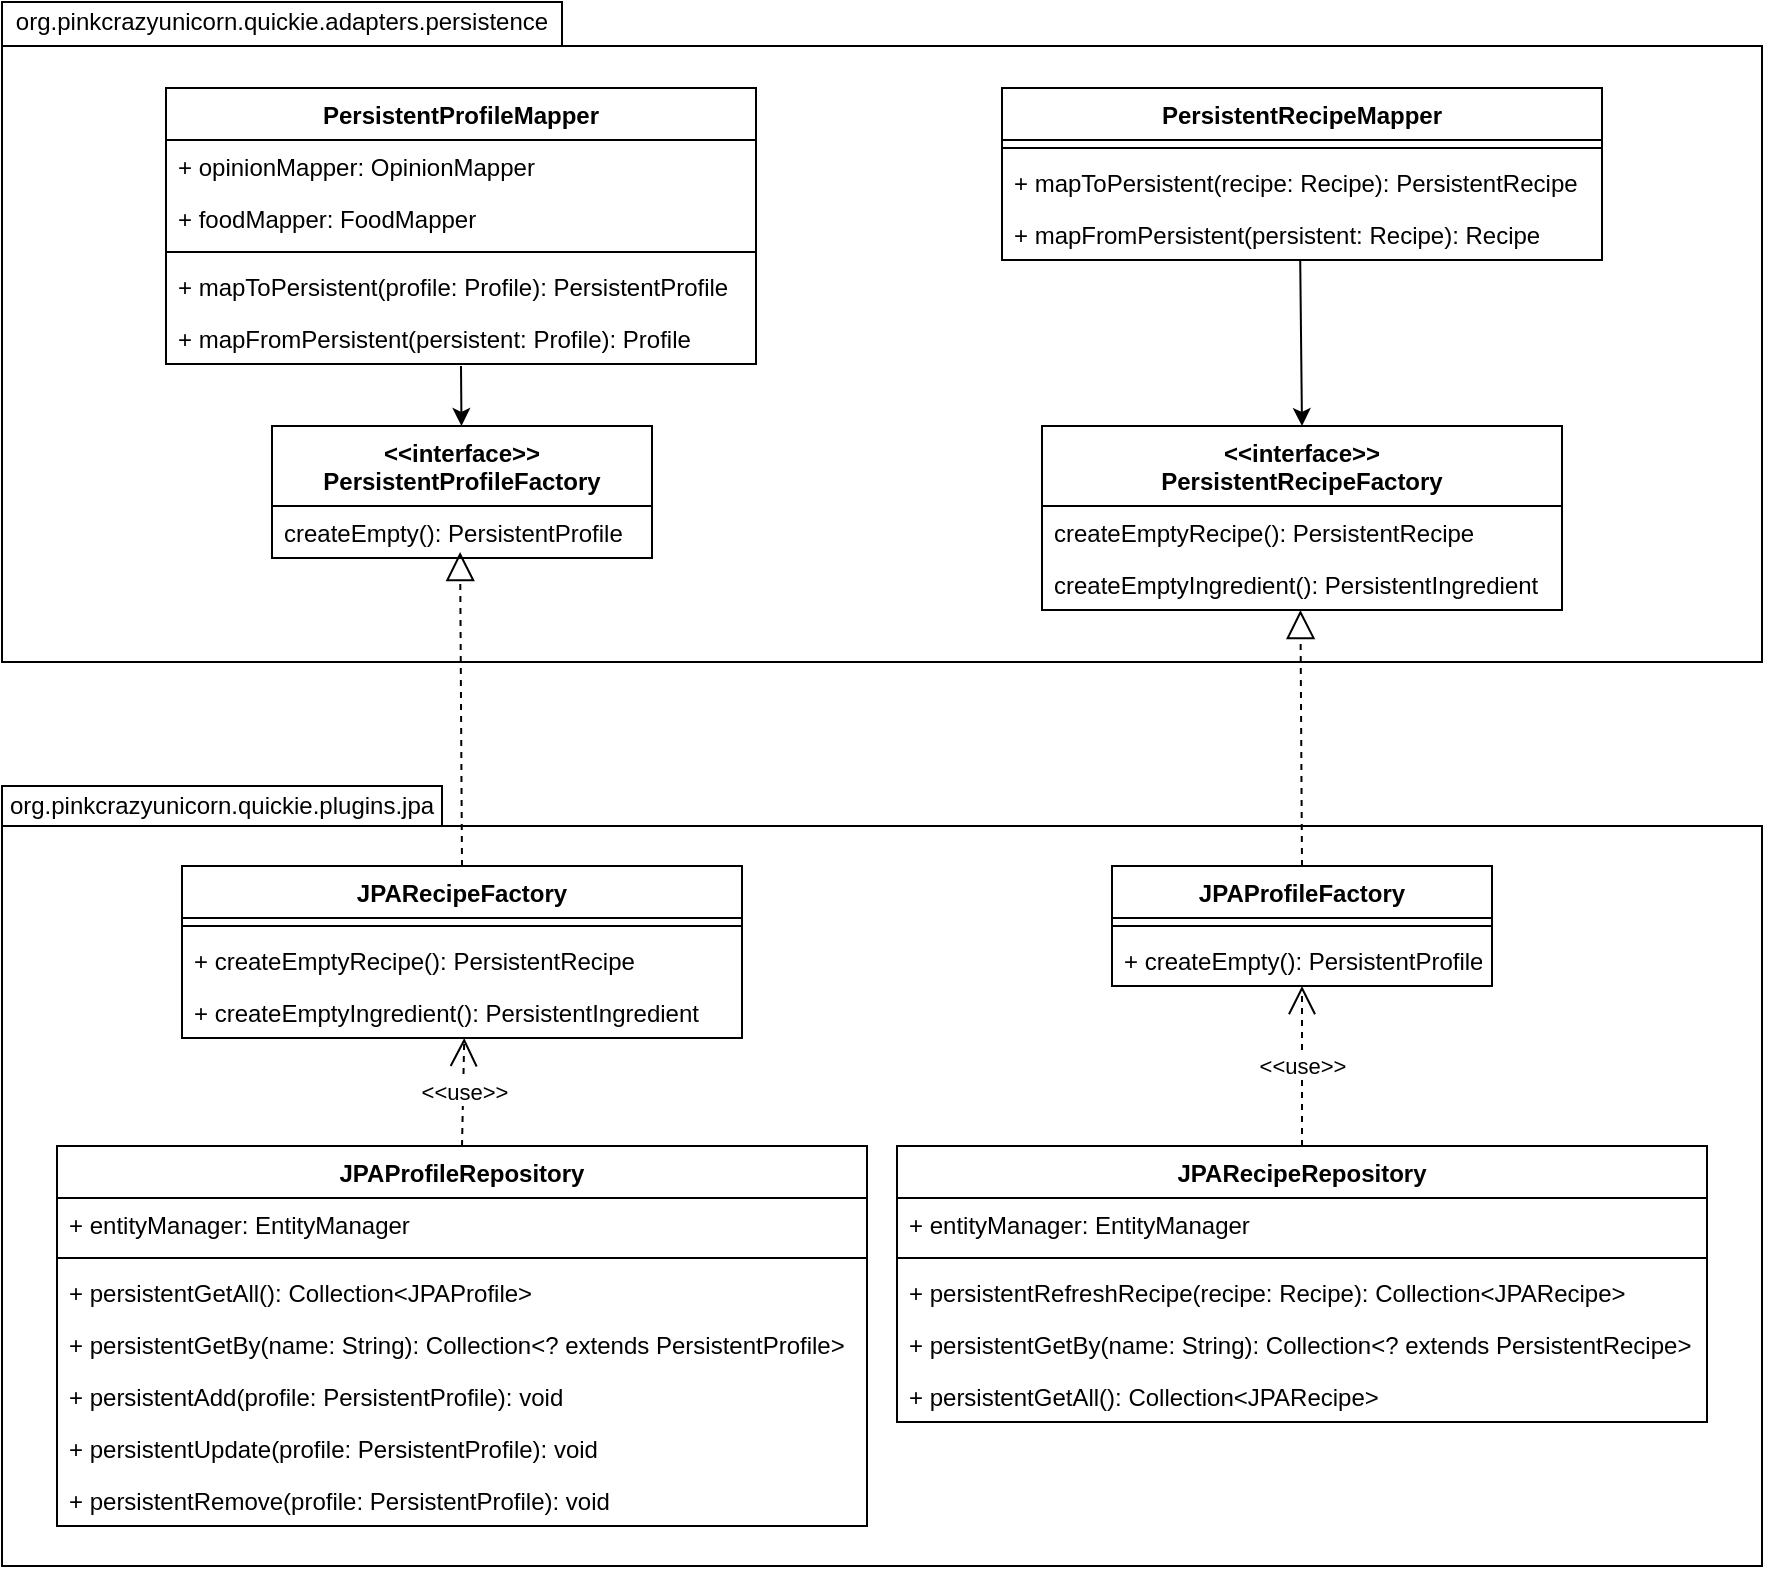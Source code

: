 <mxfile version="16.5.1" type="device"><diagram id="C5RBs43oDa-KdzZeNtuy" name="Page-1"><mxGraphModel dx="1422" dy="865" grid="1" gridSize="10" guides="1" tooltips="1" connect="1" arrows="1" fold="1" page="1" pageScale="1" pageWidth="827" pageHeight="1169" math="0" shadow="0"><root><mxCell id="WIyWlLk6GJQsqaUBKTNV-0"/><mxCell id="WIyWlLk6GJQsqaUBKTNV-1" parent="WIyWlLk6GJQsqaUBKTNV-0"/><mxCell id="s3GhdtjYtjUfGi9hs0Ft-30" value="" style="shape=folder;fontStyle=1;spacingTop=10;tabWidth=280;tabHeight=22;tabPosition=left;html=1;" parent="WIyWlLk6GJQsqaUBKTNV-1" vertex="1"><mxGeometry width="880" height="330" as="geometry"/></mxCell><mxCell id="s3GhdtjYtjUfGi9hs0Ft-28" value="" style="shape=folder;fontStyle=1;spacingTop=10;tabWidth=220;tabHeight=20;tabPosition=left;html=1;" parent="WIyWlLk6GJQsqaUBKTNV-1" vertex="1"><mxGeometry y="392" width="880" height="390" as="geometry"/></mxCell><mxCell id="s3GhdtjYtjUfGi9hs0Ft-12" value="&lt;&lt;interface&gt;&gt;&#10;PersistentProfileFactory" style="swimlane;fontStyle=1;childLayout=stackLayout;horizontal=1;startSize=40;fillColor=none;horizontalStack=0;resizeParent=1;resizeParentMax=0;resizeLast=0;collapsible=1;marginBottom=0;" parent="WIyWlLk6GJQsqaUBKTNV-1" vertex="1"><mxGeometry x="135" y="212" width="190" height="66" as="geometry"/></mxCell><mxCell id="s3GhdtjYtjUfGi9hs0Ft-13" value="createEmpty(): PersistentProfile" style="text;strokeColor=none;fillColor=none;align=left;verticalAlign=top;spacingLeft=4;spacingRight=4;overflow=hidden;rotatable=0;points=[[0,0.5],[1,0.5]];portConstraint=eastwest;" parent="s3GhdtjYtjUfGi9hs0Ft-12" vertex="1"><mxGeometry y="40" width="190" height="26" as="geometry"/></mxCell><mxCell id="s3GhdtjYtjUfGi9hs0Ft-16" value="&lt;&lt;interface&gt;&gt;&#10;PersistentRecipeFactory" style="swimlane;fontStyle=1;childLayout=stackLayout;horizontal=1;startSize=40;fillColor=none;horizontalStack=0;resizeParent=1;resizeParentMax=0;resizeLast=0;collapsible=1;marginBottom=0;" parent="WIyWlLk6GJQsqaUBKTNV-1" vertex="1"><mxGeometry x="520" y="212" width="260" height="92" as="geometry"/></mxCell><mxCell id="s3GhdtjYtjUfGi9hs0Ft-17" value="createEmptyRecipe(): PersistentRecipe" style="text;strokeColor=none;fillColor=none;align=left;verticalAlign=top;spacingLeft=4;spacingRight=4;overflow=hidden;rotatable=0;points=[[0,0.5],[1,0.5]];portConstraint=eastwest;" parent="s3GhdtjYtjUfGi9hs0Ft-16" vertex="1"><mxGeometry y="40" width="260" height="26" as="geometry"/></mxCell><mxCell id="s3GhdtjYtjUfGi9hs0Ft-18" value="createEmptyIngredient(): PersistentIngredient" style="text;strokeColor=none;fillColor=none;align=left;verticalAlign=top;spacingLeft=4;spacingRight=4;overflow=hidden;rotatable=0;points=[[0,0.5],[1,0.5]];portConstraint=eastwest;" parent="s3GhdtjYtjUfGi9hs0Ft-16" vertex="1"><mxGeometry y="66" width="260" height="26" as="geometry"/></mxCell><mxCell id="s3GhdtjYtjUfGi9hs0Ft-19" value="JPAProfileFactory" style="swimlane;fontStyle=1;align=center;verticalAlign=top;childLayout=stackLayout;horizontal=1;startSize=26;horizontalStack=0;resizeParent=1;resizeParentMax=0;resizeLast=0;collapsible=1;marginBottom=0;" parent="WIyWlLk6GJQsqaUBKTNV-1" vertex="1"><mxGeometry x="555" y="432" width="190" height="60" as="geometry"/></mxCell><mxCell id="s3GhdtjYtjUfGi9hs0Ft-21" value="" style="line;strokeWidth=1;fillColor=none;align=left;verticalAlign=middle;spacingTop=-1;spacingLeft=3;spacingRight=3;rotatable=0;labelPosition=right;points=[];portConstraint=eastwest;" parent="s3GhdtjYtjUfGi9hs0Ft-19" vertex="1"><mxGeometry y="26" width="190" height="8" as="geometry"/></mxCell><mxCell id="s3GhdtjYtjUfGi9hs0Ft-22" value="+ createEmpty(): PersistentProfile" style="text;strokeColor=none;fillColor=none;align=left;verticalAlign=top;spacingLeft=4;spacingRight=4;overflow=hidden;rotatable=0;points=[[0,0.5],[1,0.5]];portConstraint=eastwest;" parent="s3GhdtjYtjUfGi9hs0Ft-19" vertex="1"><mxGeometry y="34" width="190" height="26" as="geometry"/></mxCell><mxCell id="s3GhdtjYtjUfGi9hs0Ft-23" value="JPARecipeFactory" style="swimlane;fontStyle=1;align=center;verticalAlign=top;childLayout=stackLayout;horizontal=1;startSize=26;horizontalStack=0;resizeParent=1;resizeParentMax=0;resizeLast=0;collapsible=1;marginBottom=0;" parent="WIyWlLk6GJQsqaUBKTNV-1" vertex="1"><mxGeometry x="90" y="432" width="280" height="86" as="geometry"/></mxCell><mxCell id="s3GhdtjYtjUfGi9hs0Ft-25" value="" style="line;strokeWidth=1;fillColor=none;align=left;verticalAlign=middle;spacingTop=-1;spacingLeft=3;spacingRight=3;rotatable=0;labelPosition=right;points=[];portConstraint=eastwest;" parent="s3GhdtjYtjUfGi9hs0Ft-23" vertex="1"><mxGeometry y="26" width="280" height="8" as="geometry"/></mxCell><mxCell id="s3GhdtjYtjUfGi9hs0Ft-26" value="+ createEmptyRecipe(): PersistentRecipe" style="text;strokeColor=none;fillColor=none;align=left;verticalAlign=top;spacingLeft=4;spacingRight=4;overflow=hidden;rotatable=0;points=[[0,0.5],[1,0.5]];portConstraint=eastwest;" parent="s3GhdtjYtjUfGi9hs0Ft-23" vertex="1"><mxGeometry y="34" width="280" height="26" as="geometry"/></mxCell><mxCell id="s3GhdtjYtjUfGi9hs0Ft-27" value="+ createEmptyIngredient(): PersistentIngredient" style="text;strokeColor=none;fillColor=none;align=left;verticalAlign=top;spacingLeft=4;spacingRight=4;overflow=hidden;rotatable=0;points=[[0,0.5],[1,0.5]];portConstraint=eastwest;" parent="s3GhdtjYtjUfGi9hs0Ft-23" vertex="1"><mxGeometry y="60" width="280" height="26" as="geometry"/></mxCell><mxCell id="s3GhdtjYtjUfGi9hs0Ft-29" value="org.pinkcrazyunicorn.quickie.plugins.jpa" style="text;html=1;strokeColor=none;fillColor=none;align=center;verticalAlign=middle;whiteSpace=wrap;rounded=0;" parent="WIyWlLk6GJQsqaUBKTNV-1" vertex="1"><mxGeometry y="392" width="220" height="20" as="geometry"/></mxCell><mxCell id="s3GhdtjYtjUfGi9hs0Ft-31" value="org.pinkcrazyunicorn.quickie.adapters.persistence" style="text;html=1;strokeColor=none;fillColor=none;align=center;verticalAlign=middle;whiteSpace=wrap;rounded=0;" parent="WIyWlLk6GJQsqaUBKTNV-1" vertex="1"><mxGeometry width="280" height="20" as="geometry"/></mxCell><mxCell id="s3GhdtjYtjUfGi9hs0Ft-32" value="" style="endArrow=block;dashed=1;endFill=0;endSize=12;html=1;rounded=0;exitX=0.5;exitY=0;exitDx=0;exitDy=0;entryX=0.495;entryY=0.885;entryDx=0;entryDy=0;entryPerimeter=0;" parent="WIyWlLk6GJQsqaUBKTNV-1" source="s3GhdtjYtjUfGi9hs0Ft-23" target="s3GhdtjYtjUfGi9hs0Ft-13" edge="1"><mxGeometry width="160" relative="1" as="geometry"><mxPoint x="260" y="302" as="sourcePoint"/><mxPoint x="420" y="302" as="targetPoint"/></mxGeometry></mxCell><mxCell id="s3GhdtjYtjUfGi9hs0Ft-33" value="" style="endArrow=block;dashed=1;endFill=0;endSize=12;html=1;rounded=0;exitX=0.5;exitY=0;exitDx=0;exitDy=0;entryX=0.497;entryY=1;entryDx=0;entryDy=0;entryPerimeter=0;" parent="WIyWlLk6GJQsqaUBKTNV-1" source="s3GhdtjYtjUfGi9hs0Ft-19" target="s3GhdtjYtjUfGi9hs0Ft-18" edge="1"><mxGeometry width="160" relative="1" as="geometry"><mxPoint x="380" y="462" as="sourcePoint"/><mxPoint x="650" y="332" as="targetPoint"/></mxGeometry></mxCell><mxCell id="s3GhdtjYtjUfGi9hs0Ft-34" value="JPAProfileRepository" style="swimlane;fontStyle=1;align=center;verticalAlign=top;childLayout=stackLayout;horizontal=1;startSize=26;horizontalStack=0;resizeParent=1;resizeParentMax=0;resizeLast=0;collapsible=1;marginBottom=0;" parent="WIyWlLk6GJQsqaUBKTNV-1" vertex="1"><mxGeometry x="27.5" y="572" width="405" height="190" as="geometry"/></mxCell><mxCell id="s3GhdtjYtjUfGi9hs0Ft-35" value="+ entityManager: EntityManager" style="text;strokeColor=none;fillColor=none;align=left;verticalAlign=top;spacingLeft=4;spacingRight=4;overflow=hidden;rotatable=0;points=[[0,0.5],[1,0.5]];portConstraint=eastwest;" parent="s3GhdtjYtjUfGi9hs0Ft-34" vertex="1"><mxGeometry y="26" width="405" height="26" as="geometry"/></mxCell><mxCell id="s3GhdtjYtjUfGi9hs0Ft-36" value="" style="line;strokeWidth=1;fillColor=none;align=left;verticalAlign=middle;spacingTop=-1;spacingLeft=3;spacingRight=3;rotatable=0;labelPosition=right;points=[];portConstraint=eastwest;" parent="s3GhdtjYtjUfGi9hs0Ft-34" vertex="1"><mxGeometry y="52" width="405" height="8" as="geometry"/></mxCell><mxCell id="s3GhdtjYtjUfGi9hs0Ft-37" value="+ persistentGetAll(): Collection&lt;JPAProfile&gt;" style="text;strokeColor=none;fillColor=none;align=left;verticalAlign=top;spacingLeft=4;spacingRight=4;overflow=hidden;rotatable=0;points=[[0,0.5],[1,0.5]];portConstraint=eastwest;" parent="s3GhdtjYtjUfGi9hs0Ft-34" vertex="1"><mxGeometry y="60" width="405" height="26" as="geometry"/></mxCell><mxCell id="s3GhdtjYtjUfGi9hs0Ft-38" value="+ persistentGetBy(name: String): Collection&lt;? extends PersistentProfile&gt;" style="text;strokeColor=none;fillColor=none;align=left;verticalAlign=top;spacingLeft=4;spacingRight=4;overflow=hidden;rotatable=0;points=[[0,0.5],[1,0.5]];portConstraint=eastwest;" parent="s3GhdtjYtjUfGi9hs0Ft-34" vertex="1"><mxGeometry y="86" width="405" height="26" as="geometry"/></mxCell><mxCell id="s3GhdtjYtjUfGi9hs0Ft-39" value="+ persistentAdd(profile: PersistentProfile): void" style="text;strokeColor=none;fillColor=none;align=left;verticalAlign=top;spacingLeft=4;spacingRight=4;overflow=hidden;rotatable=0;points=[[0,0.5],[1,0.5]];portConstraint=eastwest;" parent="s3GhdtjYtjUfGi9hs0Ft-34" vertex="1"><mxGeometry y="112" width="405" height="26" as="geometry"/></mxCell><mxCell id="s3GhdtjYtjUfGi9hs0Ft-40" value="+ persistentUpdate(profile: PersistentProfile): void" style="text;strokeColor=none;fillColor=none;align=left;verticalAlign=top;spacingLeft=4;spacingRight=4;overflow=hidden;rotatable=0;points=[[0,0.5],[1,0.5]];portConstraint=eastwest;" parent="s3GhdtjYtjUfGi9hs0Ft-34" vertex="1"><mxGeometry y="138" width="405" height="26" as="geometry"/></mxCell><mxCell id="s3GhdtjYtjUfGi9hs0Ft-41" value="+ persistentRemove(profile: PersistentProfile): void" style="text;strokeColor=none;fillColor=none;align=left;verticalAlign=top;spacingLeft=4;spacingRight=4;overflow=hidden;rotatable=0;points=[[0,0.5],[1,0.5]];portConstraint=eastwest;" parent="s3GhdtjYtjUfGi9hs0Ft-34" vertex="1"><mxGeometry y="164" width="405" height="26" as="geometry"/></mxCell><mxCell id="s3GhdtjYtjUfGi9hs0Ft-42" value="JPARecipeRepository" style="swimlane;fontStyle=1;align=center;verticalAlign=top;childLayout=stackLayout;horizontal=1;startSize=26;horizontalStack=0;resizeParent=1;resizeParentMax=0;resizeLast=0;collapsible=1;marginBottom=0;" parent="WIyWlLk6GJQsqaUBKTNV-1" vertex="1"><mxGeometry x="447.5" y="572" width="405" height="138" as="geometry"/></mxCell><mxCell id="s3GhdtjYtjUfGi9hs0Ft-43" value="+ entityManager: EntityManager" style="text;strokeColor=none;fillColor=none;align=left;verticalAlign=top;spacingLeft=4;spacingRight=4;overflow=hidden;rotatable=0;points=[[0,0.5],[1,0.5]];portConstraint=eastwest;" parent="s3GhdtjYtjUfGi9hs0Ft-42" vertex="1"><mxGeometry y="26" width="405" height="26" as="geometry"/></mxCell><mxCell id="s3GhdtjYtjUfGi9hs0Ft-44" value="" style="line;strokeWidth=1;fillColor=none;align=left;verticalAlign=middle;spacingTop=-1;spacingLeft=3;spacingRight=3;rotatable=0;labelPosition=right;points=[];portConstraint=eastwest;" parent="s3GhdtjYtjUfGi9hs0Ft-42" vertex="1"><mxGeometry y="52" width="405" height="8" as="geometry"/></mxCell><mxCell id="s3GhdtjYtjUfGi9hs0Ft-45" value="+ persistentRefreshRecipe(recipe: Recipe): Collection&lt;JPARecipe&gt;" style="text;strokeColor=none;fillColor=none;align=left;verticalAlign=top;spacingLeft=4;spacingRight=4;overflow=hidden;rotatable=0;points=[[0,0.5],[1,0.5]];portConstraint=eastwest;" parent="s3GhdtjYtjUfGi9hs0Ft-42" vertex="1"><mxGeometry y="60" width="405" height="26" as="geometry"/></mxCell><mxCell id="s3GhdtjYtjUfGi9hs0Ft-46" value="+ persistentGetBy(name: String): Collection&lt;? extends PersistentRecipe&gt;" style="text;strokeColor=none;fillColor=none;align=left;verticalAlign=top;spacingLeft=4;spacingRight=4;overflow=hidden;rotatable=0;points=[[0,0.5],[1,0.5]];portConstraint=eastwest;" parent="s3GhdtjYtjUfGi9hs0Ft-42" vertex="1"><mxGeometry y="86" width="405" height="26" as="geometry"/></mxCell><mxCell id="s3GhdtjYtjUfGi9hs0Ft-50" value="+ persistentGetAll(): Collection&lt;JPARecipe&gt;" style="text;strokeColor=none;fillColor=none;align=left;verticalAlign=top;spacingLeft=4;spacingRight=4;overflow=hidden;rotatable=0;points=[[0,0.5],[1,0.5]];portConstraint=eastwest;" parent="s3GhdtjYtjUfGi9hs0Ft-42" vertex="1"><mxGeometry y="112" width="405" height="26" as="geometry"/></mxCell><mxCell id="s3GhdtjYtjUfGi9hs0Ft-51" value="&amp;lt;&amp;lt;use&amp;gt;&amp;gt;" style="endArrow=open;endSize=12;dashed=1;html=1;rounded=0;exitX=0.5;exitY=0;exitDx=0;exitDy=0;entryX=0.504;entryY=1;entryDx=0;entryDy=0;entryPerimeter=0;" parent="WIyWlLk6GJQsqaUBKTNV-1" source="s3GhdtjYtjUfGi9hs0Ft-34" target="s3GhdtjYtjUfGi9hs0Ft-27" edge="1"><mxGeometry width="160" relative="1" as="geometry"><mxPoint x="320" y="532" as="sourcePoint"/><mxPoint x="480" y="532" as="targetPoint"/></mxGeometry></mxCell><mxCell id="s3GhdtjYtjUfGi9hs0Ft-52" value="&amp;lt;&amp;lt;use&amp;gt;&amp;gt;" style="endArrow=open;endSize=12;dashed=1;html=1;rounded=0;exitX=0.5;exitY=0;exitDx=0;exitDy=0;" parent="WIyWlLk6GJQsqaUBKTNV-1" source="s3GhdtjYtjUfGi9hs0Ft-42" target="s3GhdtjYtjUfGi9hs0Ft-22" edge="1"><mxGeometry width="160" relative="1" as="geometry"><mxPoint x="500" y="526" as="sourcePoint"/><mxPoint x="501.12" y="472" as="targetPoint"/></mxGeometry></mxCell><mxCell id="OYFBHI8tLyFCquGdyEee-0" value="PersistentProfileMapper" style="swimlane;fontStyle=1;align=center;verticalAlign=top;childLayout=stackLayout;horizontal=1;startSize=26;horizontalStack=0;resizeParent=1;resizeParentMax=0;resizeLast=0;collapsible=1;marginBottom=0;" vertex="1" parent="WIyWlLk6GJQsqaUBKTNV-1"><mxGeometry x="82" y="43" width="295" height="138" as="geometry"/></mxCell><mxCell id="OYFBHI8tLyFCquGdyEee-1" value="+ opinionMapper: OpinionMapper" style="text;strokeColor=none;fillColor=none;align=left;verticalAlign=top;spacingLeft=4;spacingRight=4;overflow=hidden;rotatable=0;points=[[0,0.5],[1,0.5]];portConstraint=eastwest;" vertex="1" parent="OYFBHI8tLyFCquGdyEee-0"><mxGeometry y="26" width="295" height="26" as="geometry"/></mxCell><mxCell id="OYFBHI8tLyFCquGdyEee-4" value="+ foodMapper: FoodMapper" style="text;strokeColor=none;fillColor=none;align=left;verticalAlign=top;spacingLeft=4;spacingRight=4;overflow=hidden;rotatable=0;points=[[0,0.5],[1,0.5]];portConstraint=eastwest;" vertex="1" parent="OYFBHI8tLyFCquGdyEee-0"><mxGeometry y="52" width="295" height="26" as="geometry"/></mxCell><mxCell id="OYFBHI8tLyFCquGdyEee-2" value="" style="line;strokeWidth=1;fillColor=none;align=left;verticalAlign=middle;spacingTop=-1;spacingLeft=3;spacingRight=3;rotatable=0;labelPosition=right;points=[];portConstraint=eastwest;" vertex="1" parent="OYFBHI8tLyFCquGdyEee-0"><mxGeometry y="78" width="295" height="8" as="geometry"/></mxCell><mxCell id="OYFBHI8tLyFCquGdyEee-3" value="+ mapToPersistent(profile: Profile): PersistentProfile" style="text;strokeColor=none;fillColor=none;align=left;verticalAlign=top;spacingLeft=4;spacingRight=4;overflow=hidden;rotatable=0;points=[[0,0.5],[1,0.5]];portConstraint=eastwest;" vertex="1" parent="OYFBHI8tLyFCquGdyEee-0"><mxGeometry y="86" width="295" height="26" as="geometry"/></mxCell><mxCell id="OYFBHI8tLyFCquGdyEee-6" value="+ mapFromPersistent(persistent: Profile): Profile" style="text;strokeColor=none;fillColor=none;align=left;verticalAlign=top;spacingLeft=4;spacingRight=4;overflow=hidden;rotatable=0;points=[[0,0.5],[1,0.5]];portConstraint=eastwest;" vertex="1" parent="OYFBHI8tLyFCquGdyEee-0"><mxGeometry y="112" width="295" height="26" as="geometry"/></mxCell><mxCell id="OYFBHI8tLyFCquGdyEee-7" style="rounded=0;orthogonalLoop=1;jettySize=auto;html=1;exitX=0.5;exitY=1.038;exitDx=0;exitDy=0;exitPerimeter=0;" edge="1" parent="WIyWlLk6GJQsqaUBKTNV-1" source="OYFBHI8tLyFCquGdyEee-6" target="s3GhdtjYtjUfGi9hs0Ft-12"><mxGeometry relative="1" as="geometry"/></mxCell><mxCell id="OYFBHI8tLyFCquGdyEee-8" value="PersistentRecipeMapper" style="swimlane;fontStyle=1;align=center;verticalAlign=top;childLayout=stackLayout;horizontal=1;startSize=26;horizontalStack=0;resizeParent=1;resizeParentMax=0;resizeLast=0;collapsible=1;marginBottom=0;" vertex="1" parent="WIyWlLk6GJQsqaUBKTNV-1"><mxGeometry x="500" y="43" width="300" height="86" as="geometry"/></mxCell><mxCell id="OYFBHI8tLyFCquGdyEee-11" value="" style="line;strokeWidth=1;fillColor=none;align=left;verticalAlign=middle;spacingTop=-1;spacingLeft=3;spacingRight=3;rotatable=0;labelPosition=right;points=[];portConstraint=eastwest;" vertex="1" parent="OYFBHI8tLyFCquGdyEee-8"><mxGeometry y="26" width="300" height="8" as="geometry"/></mxCell><mxCell id="OYFBHI8tLyFCquGdyEee-12" value="+ mapToPersistent(recipe: Recipe): PersistentRecipe" style="text;strokeColor=none;fillColor=none;align=left;verticalAlign=top;spacingLeft=4;spacingRight=4;overflow=hidden;rotatable=0;points=[[0,0.5],[1,0.5]];portConstraint=eastwest;" vertex="1" parent="OYFBHI8tLyFCquGdyEee-8"><mxGeometry y="34" width="300" height="26" as="geometry"/></mxCell><mxCell id="OYFBHI8tLyFCquGdyEee-13" value="+ mapFromPersistent(persistent: Recipe): Recipe" style="text;strokeColor=none;fillColor=none;align=left;verticalAlign=top;spacingLeft=4;spacingRight=4;overflow=hidden;rotatable=0;points=[[0,0.5],[1,0.5]];portConstraint=eastwest;" vertex="1" parent="OYFBHI8tLyFCquGdyEee-8"><mxGeometry y="60" width="300" height="26" as="geometry"/></mxCell><mxCell id="OYFBHI8tLyFCquGdyEee-15" style="edgeStyle=none;rounded=0;orthogonalLoop=1;jettySize=auto;html=1;entryX=0.5;entryY=0;entryDx=0;entryDy=0;exitX=0.497;exitY=0.992;exitDx=0;exitDy=0;exitPerimeter=0;" edge="1" parent="WIyWlLk6GJQsqaUBKTNV-1" source="OYFBHI8tLyFCquGdyEee-13" target="s3GhdtjYtjUfGi9hs0Ft-16"><mxGeometry relative="1" as="geometry"><mxPoint x="650" y="130" as="sourcePoint"/></mxGeometry></mxCell></root></mxGraphModel></diagram></mxfile>